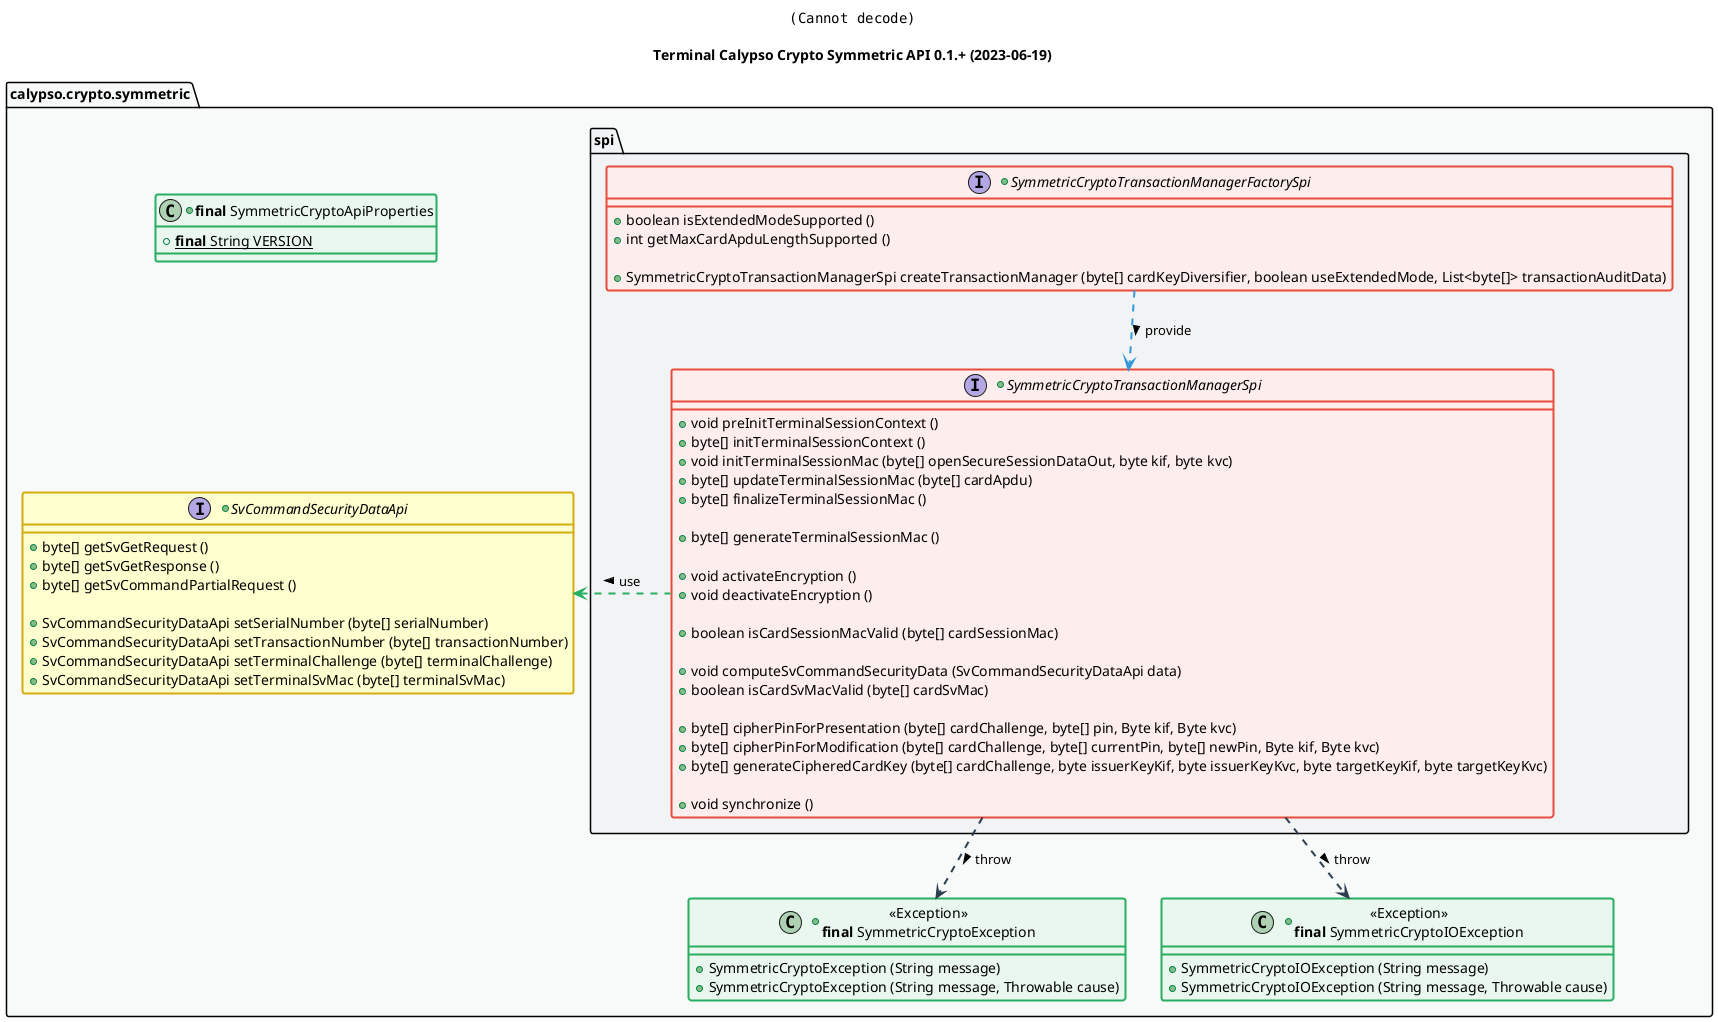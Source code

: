 @startuml
title
    <img:../assets/logo.svg{scale=0.2}>

    Terminal Calypso Crypto Symmetric API 0.1.+ (2023-06-19)
end title

' == THEME ==

'Couleurs issues de : https://htmlcolorcodes.com/fr/tableau-de-couleur/tableau-de-couleur-design-plat/
!define C_GREY1 F8F9F9
!define C_GREY2 F2F3F4
!define C_GREY3 E5E7E9
!define C_GREY4 D7DBDD
!define C_GREY5 CACFD2
!define C_GREY6 BDC3C7
!define C_LINK 3498DB
!define C_USE 27AE60
!define C_THROW 2C3E50

' -- Styles that don't work with new version of plantuml --
skinparam stereotypeABorderColor #A9DCDF
skinparam stereotypeIBorderColor #B4A7E5
skinparam stereotypeCBorderColor #ADD1B2
skinparam stereotypeEBorderColor #EB93DF
' -- END --

skinparam ClassBorderThickness 2
skinparam ArrowThickness 2

' Yellow
skinparam ClassBackgroundColor #FEFECE
skinparam ClassBorderColor #D4AC0D
' Red
skinparam ClassBackgroundColor<<red>> #FDEDEC
skinparam ClassBorderColor<<red>> #E74C3C
hide <<red>> stereotype
' Purple
skinparam ClassBackgroundColor<<purple>> #F4ECF7
skinparam ClassBorderColor<<purple>> #8E44AD
hide <<purple>> stereotype
' blue
skinparam ClassBackgroundColor<<blue>> #EBF5FB
skinparam ClassBorderColor<<blue>> #3498DB
hide <<blue>> stereotype
' Green
skinparam ClassBackgroundColor<<green>> #E9F7EF
skinparam ClassBorderColor<<green>> #27AE60
hide <<green>> stereotype
' Grey
skinparam ClassBackgroundColor<<grey>> #EAECEE
skinparam ClassBorderColor<<grey>> #2C3E50
hide <<grey>> stereotype

' == CONTENT ==

package "calypso.crypto.symmetric" as api {
    +class "**final** SymmetricCryptoApiProperties" as ApiProperties <<green>> {
        +{static} **final** String VERSION
    }
    package spi {
        +interface SymmetricCryptoTransactionManagerFactorySpi <<red>> {
            +boolean isExtendedModeSupported ()
            +int getMaxCardApduLengthSupported ()
    
            +SymmetricCryptoTransactionManagerSpi createTransactionManager (byte[] cardKeyDiversifier, boolean useExtendedMode, List<byte[]> transactionAuditData)
        }
        +interface SymmetricCryptoTransactionManagerSpi <<red>> {
            +void preInitTerminalSessionContext ()
            +byte[] initTerminalSessionContext ()
            +void initTerminalSessionMac (byte[] openSecureSessionDataOut, byte kif, byte kvc)
            +byte[] updateTerminalSessionMac (byte[] cardApdu)
            +byte[] finalizeTerminalSessionMac ()
    
            +byte[] generateTerminalSessionMac ()
    
            +void activateEncryption ()
            +void deactivateEncryption ()
    
            +boolean isCardSessionMacValid (byte[] cardSessionMac)
    
            +void computeSvCommandSecurityData (SvCommandSecurityDataApi data)
            +boolean isCardSvMacValid (byte[] cardSvMac)
    
            +byte[] cipherPinForPresentation (byte[] cardChallenge, byte[] pin, Byte kif, Byte kvc)
            +byte[] cipherPinForModification (byte[] cardChallenge, byte[] currentPin, byte[] newPin, Byte kif, Byte kvc)
            +byte[] generateCipheredCardKey (byte[] cardChallenge, byte issuerKeyKif, byte issuerKeyKvc, byte targetKeyKif, byte targetKeyKvc)

            +void synchronize ()
        }
    }
    +class "<<Exception>>\n**final** SymmetricCryptoException" as SymmetricCryptoException <<green>> {
        +SymmetricCryptoException (String message)
        +SymmetricCryptoException (String message, Throwable cause)
    }
    +class "<<Exception>>\n**final** SymmetricCryptoIOException" as SymmetricCryptoIOException <<green>> {
        +SymmetricCryptoIOException (String message)
        +SymmetricCryptoIOException (String message, Throwable cause)
    }
    +interface SvCommandSecurityDataApi {
        +byte[] getSvGetRequest ()
        +byte[] getSvGetResponse ()
        +byte[] getSvCommandPartialRequest ()

        +SvCommandSecurityDataApi setSerialNumber (byte[] serialNumber)
        +SvCommandSecurityDataApi setTransactionNumber (byte[] transactionNumber)
        +SvCommandSecurityDataApi setTerminalChallenge (byte[] terminalChallenge)
        +SvCommandSecurityDataApi setTerminalSvMac (byte[] terminalSvMac)
    }
}

' Associations

SymmetricCryptoTransactionManagerFactorySpi ..> SymmetricCryptoTransactionManagerSpi #C_LINK : provide >

SymmetricCryptoTransactionManagerSpi .left.> SvCommandSecurityDataApi #C_USE : use >

SymmetricCryptoTransactionManagerSpi ..> SymmetricCryptoException #C_THROW : throw >
SymmetricCryptoTransactionManagerSpi ..> SymmetricCryptoIOException #C_THROW : throw >

' == LAYOUT ==

' == STYLE ==

package api #C_GREY1 {}
package api.spi #C_GREY2 {}

@enduml